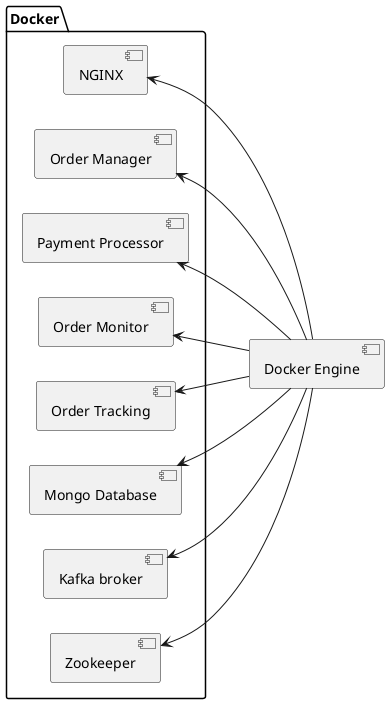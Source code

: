 @startuml

!define GreenBlueColor #33CCCC, #009933
!define HalfGreenBlueColor #66CC99, #003399

component "Docker Engine" as docker_engine

package "Docker" {
    component "NGINX"

    component "Order Manager" as order_manager
    component "Payment Processor" as payment_processor
    component "Order Monitor" as order_monitor
    component "Order Tracking" as order_tracking

    component "Mongo Database" as mongo_database
    component "Kafka broker" as kafka_broker
    component "Zookeeper" as zookeeper
}

left to right direction

order_manager  <-- docker_engine
payment_processor  <-- docker_engine
order_monitor  <-- docker_engine
order_tracking  <-- docker_engine
NGINX  <-- docker_engine
mongo_database  <-- docker_engine
kafka_broker  <-- docker_engine
zookeeper  <-- docker_engine

@enduml
